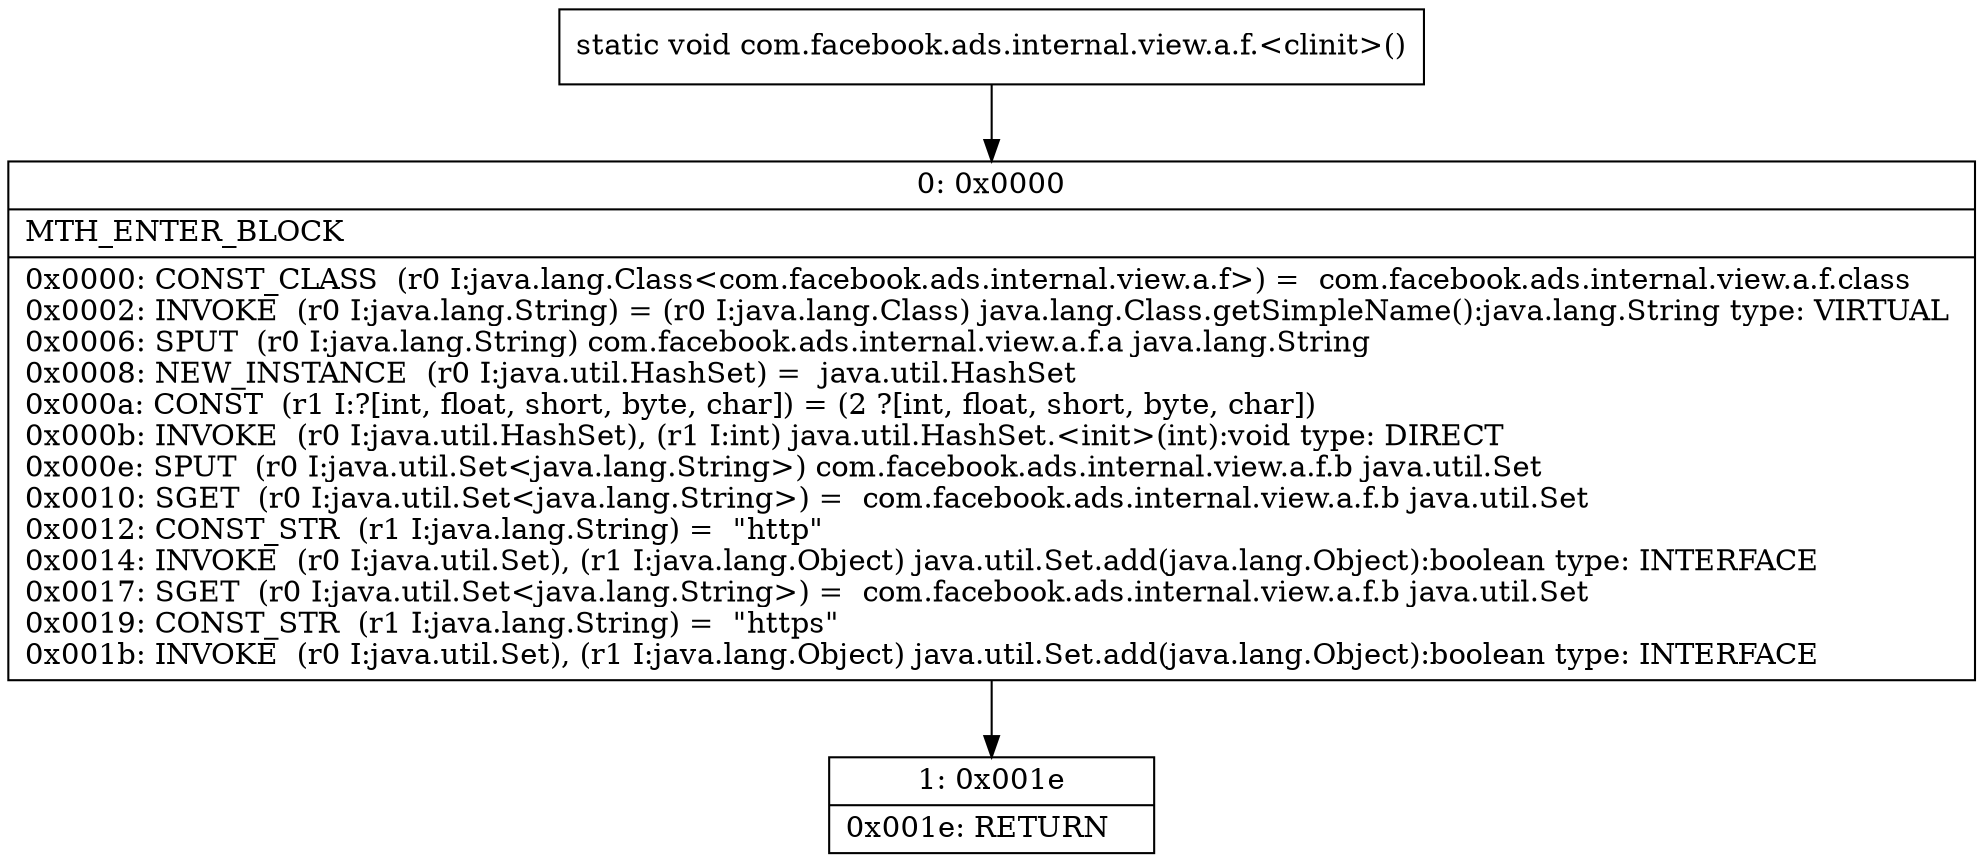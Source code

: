 digraph "CFG forcom.facebook.ads.internal.view.a.f.\<clinit\>()V" {
Node_0 [shape=record,label="{0\:\ 0x0000|MTH_ENTER_BLOCK\l|0x0000: CONST_CLASS  (r0 I:java.lang.Class\<com.facebook.ads.internal.view.a.f\>) =  com.facebook.ads.internal.view.a.f.class \l0x0002: INVOKE  (r0 I:java.lang.String) = (r0 I:java.lang.Class) java.lang.Class.getSimpleName():java.lang.String type: VIRTUAL \l0x0006: SPUT  (r0 I:java.lang.String) com.facebook.ads.internal.view.a.f.a java.lang.String \l0x0008: NEW_INSTANCE  (r0 I:java.util.HashSet) =  java.util.HashSet \l0x000a: CONST  (r1 I:?[int, float, short, byte, char]) = (2 ?[int, float, short, byte, char]) \l0x000b: INVOKE  (r0 I:java.util.HashSet), (r1 I:int) java.util.HashSet.\<init\>(int):void type: DIRECT \l0x000e: SPUT  (r0 I:java.util.Set\<java.lang.String\>) com.facebook.ads.internal.view.a.f.b java.util.Set \l0x0010: SGET  (r0 I:java.util.Set\<java.lang.String\>) =  com.facebook.ads.internal.view.a.f.b java.util.Set \l0x0012: CONST_STR  (r1 I:java.lang.String) =  \"http\" \l0x0014: INVOKE  (r0 I:java.util.Set), (r1 I:java.lang.Object) java.util.Set.add(java.lang.Object):boolean type: INTERFACE \l0x0017: SGET  (r0 I:java.util.Set\<java.lang.String\>) =  com.facebook.ads.internal.view.a.f.b java.util.Set \l0x0019: CONST_STR  (r1 I:java.lang.String) =  \"https\" \l0x001b: INVOKE  (r0 I:java.util.Set), (r1 I:java.lang.Object) java.util.Set.add(java.lang.Object):boolean type: INTERFACE \l}"];
Node_1 [shape=record,label="{1\:\ 0x001e|0x001e: RETURN   \l}"];
MethodNode[shape=record,label="{static void com.facebook.ads.internal.view.a.f.\<clinit\>() }"];
MethodNode -> Node_0;
Node_0 -> Node_1;
}

